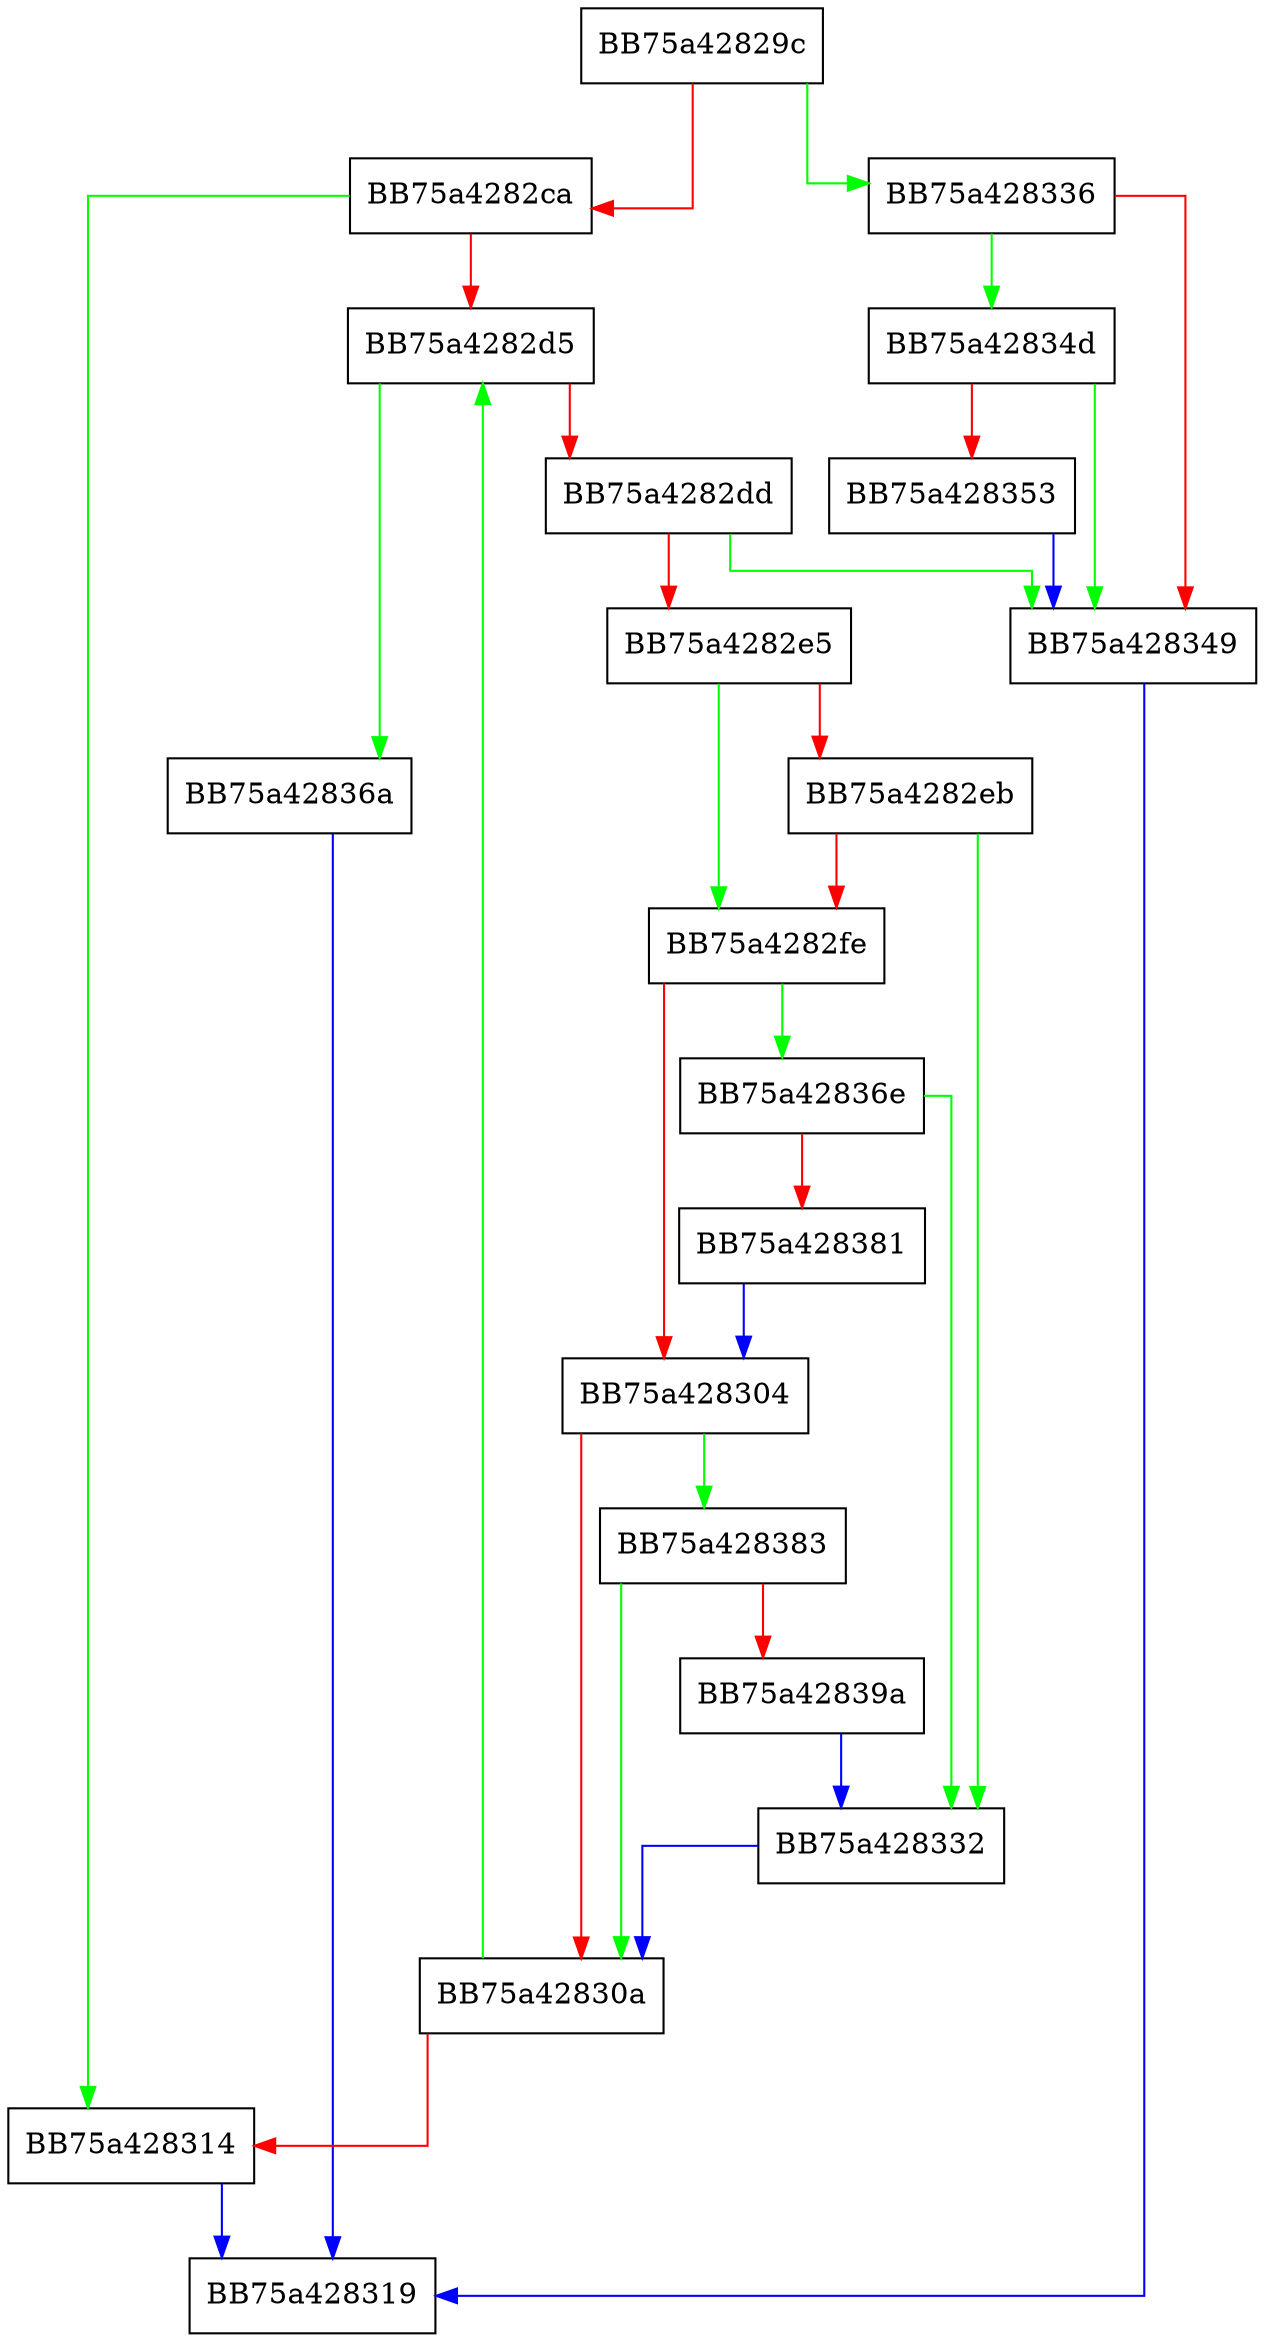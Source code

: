 digraph pe_MatchImports {
  node [shape="box"];
  graph [splines=ortho];
  BB75a42829c -> BB75a428336 [color="green"];
  BB75a42829c -> BB75a4282ca [color="red"];
  BB75a4282ca -> BB75a428314 [color="green"];
  BB75a4282ca -> BB75a4282d5 [color="red"];
  BB75a4282d5 -> BB75a42836a [color="green"];
  BB75a4282d5 -> BB75a4282dd [color="red"];
  BB75a4282dd -> BB75a428349 [color="green"];
  BB75a4282dd -> BB75a4282e5 [color="red"];
  BB75a4282e5 -> BB75a4282fe [color="green"];
  BB75a4282e5 -> BB75a4282eb [color="red"];
  BB75a4282eb -> BB75a428332 [color="green"];
  BB75a4282eb -> BB75a4282fe [color="red"];
  BB75a4282fe -> BB75a42836e [color="green"];
  BB75a4282fe -> BB75a428304 [color="red"];
  BB75a428304 -> BB75a428383 [color="green"];
  BB75a428304 -> BB75a42830a [color="red"];
  BB75a42830a -> BB75a4282d5 [color="green"];
  BB75a42830a -> BB75a428314 [color="red"];
  BB75a428314 -> BB75a428319 [color="blue"];
  BB75a428332 -> BB75a42830a [color="blue"];
  BB75a428336 -> BB75a42834d [color="green"];
  BB75a428336 -> BB75a428349 [color="red"];
  BB75a428349 -> BB75a428319 [color="blue"];
  BB75a42834d -> BB75a428349 [color="green"];
  BB75a42834d -> BB75a428353 [color="red"];
  BB75a428353 -> BB75a428349 [color="blue"];
  BB75a42836a -> BB75a428319 [color="blue"];
  BB75a42836e -> BB75a428332 [color="green"];
  BB75a42836e -> BB75a428381 [color="red"];
  BB75a428381 -> BB75a428304 [color="blue"];
  BB75a428383 -> BB75a42830a [color="green"];
  BB75a428383 -> BB75a42839a [color="red"];
  BB75a42839a -> BB75a428332 [color="blue"];
}